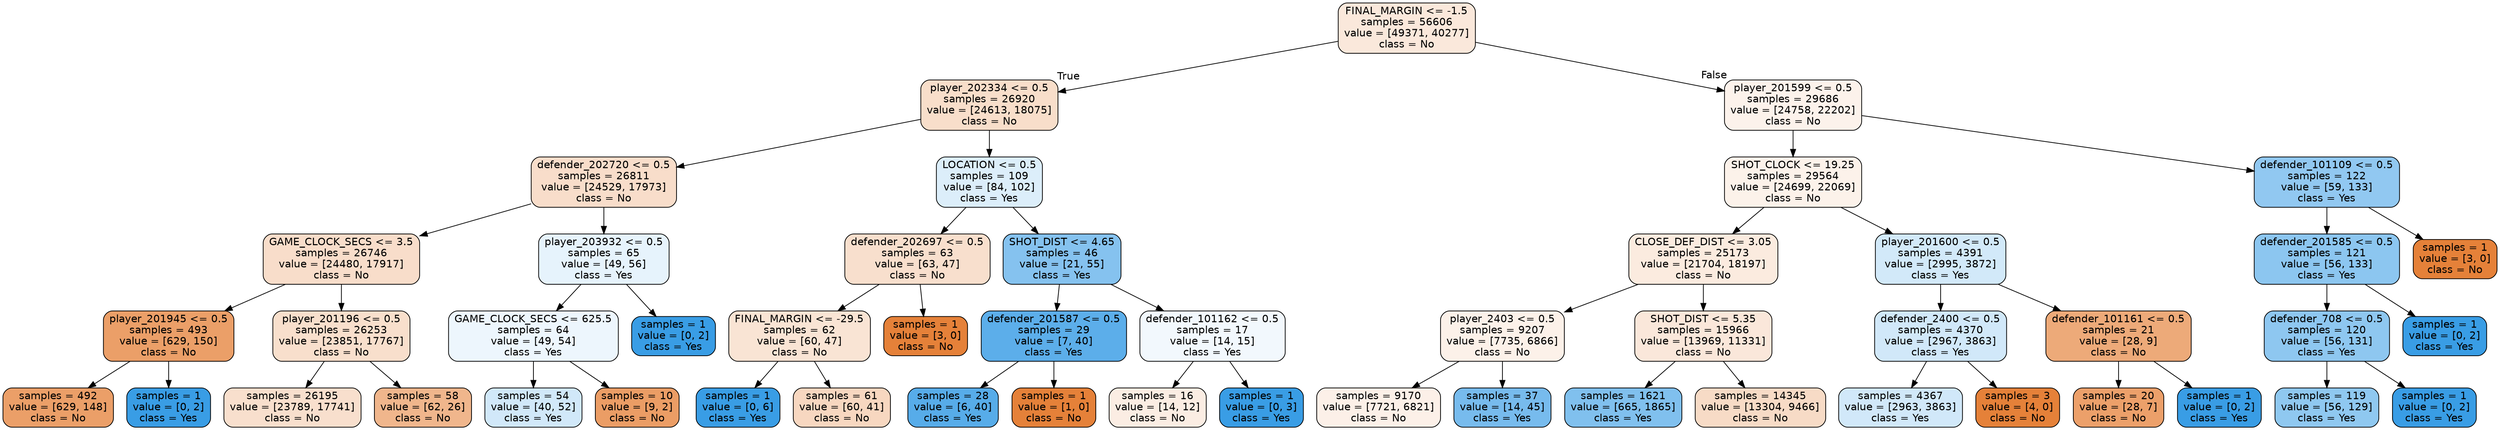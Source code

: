 digraph Tree {
node [shape=box, style="filled, rounded", color="black", fontname=helvetica] ;
edge [fontname=helvetica] ;
0 [label="FINAL_MARGIN <= -1.5\nsamples = 56606\nvalue = [49371, 40277]\nclass = No", fillcolor="#fae8db"] ;
1 [label="player_202334 <= 0.5\nsamples = 26920\nvalue = [24613, 18075]\nclass = No", fillcolor="#f8deca"] ;
0 -> 1 [labeldistance=2.5, labelangle=45, headlabel="True"] ;
2 [label="defender_202720 <= 0.5\nsamples = 26811\nvalue = [24529, 17973]\nclass = No", fillcolor="#f8ddca"] ;
1 -> 2 ;
3 [label="GAME_CLOCK_SECS <= 3.5\nsamples = 26746\nvalue = [24480, 17917]\nclass = No", fillcolor="#f8ddca"] ;
2 -> 3 ;
4 [label="player_201945 <= 0.5\nsamples = 493\nvalue = [629, 150]\nclass = No", fillcolor="#eb9f68"] ;
3 -> 4 ;
5 [label="samples = 492\nvalue = [629, 148]\nclass = No", fillcolor="#eb9f68"] ;
4 -> 5 ;
6 [label="samples = 1\nvalue = [0, 2]\nclass = Yes", fillcolor="#399de5"] ;
4 -> 6 ;
7 [label="player_201196 <= 0.5\nsamples = 26253\nvalue = [23851, 17767]\nclass = No", fillcolor="#f8dfcc"] ;
3 -> 7 ;
8 [label="samples = 26195\nvalue = [23789, 17741]\nclass = No", fillcolor="#f8dfcd"] ;
7 -> 8 ;
9 [label="samples = 58\nvalue = [62, 26]\nclass = No", fillcolor="#f0b68c"] ;
7 -> 9 ;
10 [label="player_203932 <= 0.5\nsamples = 65\nvalue = [49, 56]\nclass = Yes", fillcolor="#e6f3fc"] ;
2 -> 10 ;
11 [label="GAME_CLOCK_SECS <= 625.5\nsamples = 64\nvalue = [49, 54]\nclass = Yes", fillcolor="#edf6fd"] ;
10 -> 11 ;
12 [label="samples = 54\nvalue = [40, 52]\nclass = Yes", fillcolor="#d1e8f9"] ;
11 -> 12 ;
13 [label="samples = 10\nvalue = [9, 2]\nclass = No", fillcolor="#eb9d65"] ;
11 -> 13 ;
14 [label="samples = 1\nvalue = [0, 2]\nclass = Yes", fillcolor="#399de5"] ;
10 -> 14 ;
15 [label="LOCATION <= 0.5\nsamples = 109\nvalue = [84, 102]\nclass = Yes", fillcolor="#dceefa"] ;
1 -> 15 ;
16 [label="defender_202697 <= 0.5\nsamples = 63\nvalue = [63, 47]\nclass = No", fillcolor="#f8dfcd"] ;
15 -> 16 ;
17 [label="FINAL_MARGIN <= -29.5\nsamples = 62\nvalue = [60, 47]\nclass = No", fillcolor="#f9e4d4"] ;
16 -> 17 ;
18 [label="samples = 1\nvalue = [0, 6]\nclass = Yes", fillcolor="#399de5"] ;
17 -> 18 ;
19 [label="samples = 61\nvalue = [60, 41]\nclass = No", fillcolor="#f7d7c0"] ;
17 -> 19 ;
20 [label="samples = 1\nvalue = [3, 0]\nclass = No", fillcolor="#e58139"] ;
16 -> 20 ;
21 [label="SHOT_DIST <= 4.65\nsamples = 46\nvalue = [21, 55]\nclass = Yes", fillcolor="#85c2ef"] ;
15 -> 21 ;
22 [label="defender_201587 <= 0.5\nsamples = 29\nvalue = [7, 40]\nclass = Yes", fillcolor="#5caeea"] ;
21 -> 22 ;
23 [label="samples = 28\nvalue = [6, 40]\nclass = Yes", fillcolor="#57ace9"] ;
22 -> 23 ;
24 [label="samples = 1\nvalue = [1, 0]\nclass = No", fillcolor="#e58139"] ;
22 -> 24 ;
25 [label="defender_101162 <= 0.5\nsamples = 17\nvalue = [14, 15]\nclass = Yes", fillcolor="#f2f8fd"] ;
21 -> 25 ;
26 [label="samples = 16\nvalue = [14, 12]\nclass = No", fillcolor="#fbede3"] ;
25 -> 26 ;
27 [label="samples = 1\nvalue = [0, 3]\nclass = Yes", fillcolor="#399de5"] ;
25 -> 27 ;
28 [label="player_201599 <= 0.5\nsamples = 29686\nvalue = [24758, 22202]\nclass = No", fillcolor="#fcf2eb"] ;
0 -> 28 [labeldistance=2.5, labelangle=-45, headlabel="False"] ;
29 [label="SHOT_CLOCK <= 19.25\nsamples = 29564\nvalue = [24699, 22069]\nclass = No", fillcolor="#fcf2ea"] ;
28 -> 29 ;
30 [label="CLOSE_DEF_DIST <= 3.05\nsamples = 25173\nvalue = [21704, 18197]\nclass = No", fillcolor="#fbebdf"] ;
29 -> 30 ;
31 [label="player_2403 <= 0.5\nsamples = 9207\nvalue = [7735, 6866]\nclass = No", fillcolor="#fcf1e9"] ;
30 -> 31 ;
32 [label="samples = 9170\nvalue = [7721, 6821]\nclass = No", fillcolor="#fcf0e8"] ;
31 -> 32 ;
33 [label="samples = 37\nvalue = [14, 45]\nclass = Yes", fillcolor="#77bbed"] ;
31 -> 33 ;
34 [label="SHOT_DIST <= 5.35\nsamples = 15966\nvalue = [13969, 11331]\nclass = No", fillcolor="#fae7da"] ;
30 -> 34 ;
35 [label="samples = 1621\nvalue = [665, 1865]\nclass = Yes", fillcolor="#80c0ee"] ;
34 -> 35 ;
36 [label="samples = 14345\nvalue = [13304, 9466]\nclass = No", fillcolor="#f7dbc6"] ;
34 -> 36 ;
37 [label="player_201600 <= 0.5\nsamples = 4391\nvalue = [2995, 3872]\nclass = Yes", fillcolor="#d2e9f9"] ;
29 -> 37 ;
38 [label="defender_2400 <= 0.5\nsamples = 4370\nvalue = [2967, 3863]\nclass = Yes", fillcolor="#d1e8f9"] ;
37 -> 38 ;
39 [label="samples = 4367\nvalue = [2963, 3863]\nclass = Yes", fillcolor="#d1e8f9"] ;
38 -> 39 ;
40 [label="samples = 3\nvalue = [4, 0]\nclass = No", fillcolor="#e58139"] ;
38 -> 40 ;
41 [label="defender_101161 <= 0.5\nsamples = 21\nvalue = [28, 9]\nclass = No", fillcolor="#edaa79"] ;
37 -> 41 ;
42 [label="samples = 20\nvalue = [28, 7]\nclass = No", fillcolor="#eca06a"] ;
41 -> 42 ;
43 [label="samples = 1\nvalue = [0, 2]\nclass = Yes", fillcolor="#399de5"] ;
41 -> 43 ;
44 [label="defender_101109 <= 0.5\nsamples = 122\nvalue = [59, 133]\nclass = Yes", fillcolor="#91c8f1"] ;
28 -> 44 ;
45 [label="defender_201585 <= 0.5\nsamples = 121\nvalue = [56, 133]\nclass = Yes", fillcolor="#8cc6f0"] ;
44 -> 45 ;
46 [label="defender_708 <= 0.5\nsamples = 120\nvalue = [56, 131]\nclass = Yes", fillcolor="#8ec7f0"] ;
45 -> 46 ;
47 [label="samples = 119\nvalue = [56, 129]\nclass = Yes", fillcolor="#8fc8f0"] ;
46 -> 47 ;
48 [label="samples = 1\nvalue = [0, 2]\nclass = Yes", fillcolor="#399de5"] ;
46 -> 48 ;
49 [label="samples = 1\nvalue = [0, 2]\nclass = Yes", fillcolor="#399de5"] ;
45 -> 49 ;
50 [label="samples = 1\nvalue = [3, 0]\nclass = No", fillcolor="#e58139"] ;
44 -> 50 ;
}